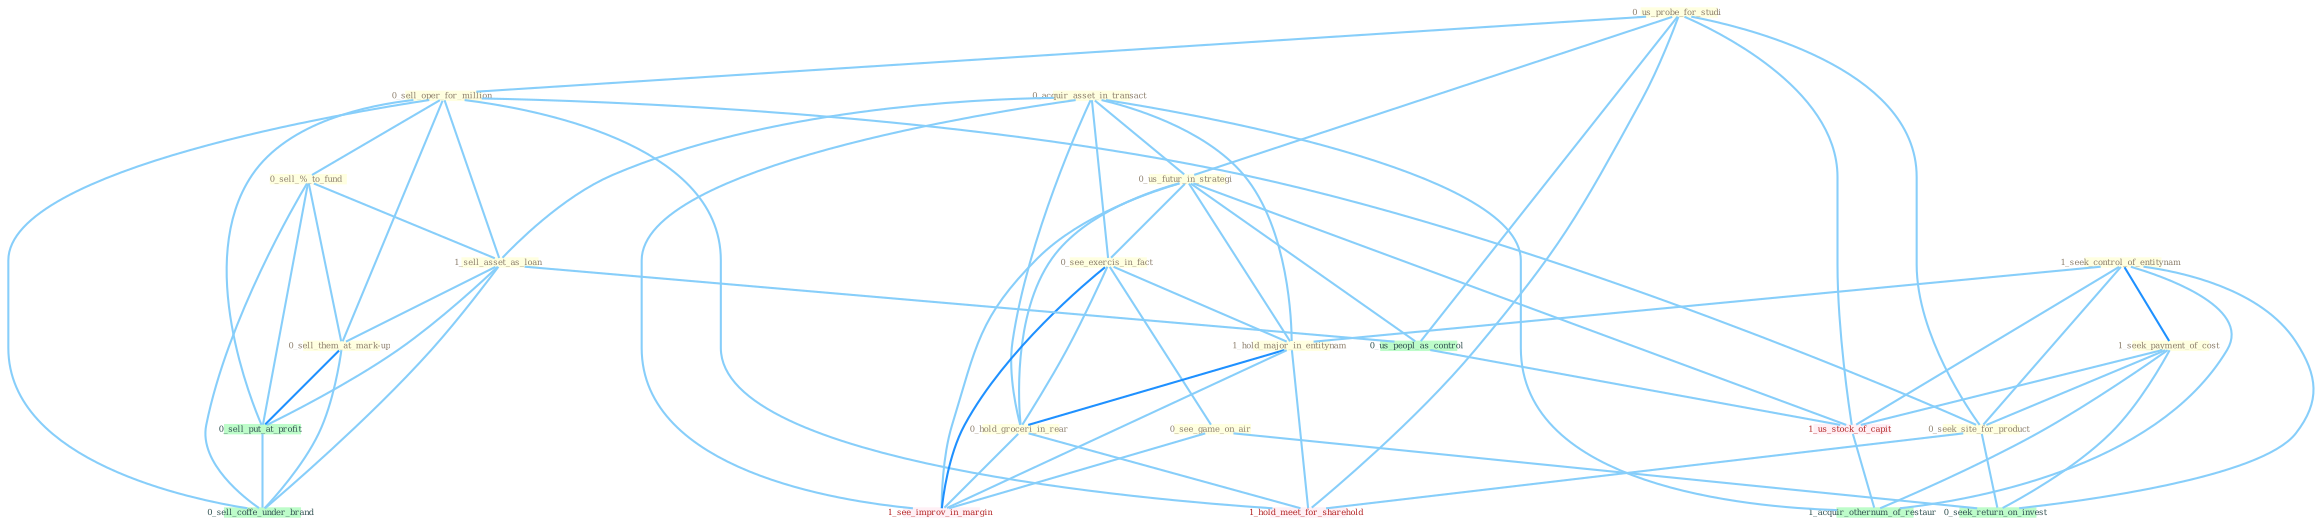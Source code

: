 Graph G{ 
    node
    [shape=polygon,style=filled,width=.5,height=.06,color="#BDFCC9",fixedsize=true,fontsize=4,
    fontcolor="#2f4f4f"];
    {node
    [color="#ffffe0", fontcolor="#8b7d6b"] "0_us_probe_for_studi " "1_seek_control_of_entitynam " "0_acquir_asset_in_transact " "0_us_futur_in_strategi " "0_sell_oper_for_million " "1_seek_payment_of_cost " "0_see_exercis_in_fact " "0_sell_%_to_fund " "1_sell_asset_as_loan " "0_sell_them_at_mark-up " "0_seek_site_for_product " "0_see_game_on_air " "1_hold_major_in_entitynam " "0_hold_groceri_in_rear "}
{node [color="#fff0f5", fontcolor="#b22222"] "1_us_stock_of_capit " "1_see_improv_in_margin " "1_hold_meet_for_sharehold "}
edge [color="#B0E2FF"];

	"0_us_probe_for_studi " -- "0_us_futur_in_strategi " [w="1", color="#87cefa" ];
	"0_us_probe_for_studi " -- "0_sell_oper_for_million " [w="1", color="#87cefa" ];
	"0_us_probe_for_studi " -- "0_seek_site_for_product " [w="1", color="#87cefa" ];
	"0_us_probe_for_studi " -- "0_us_peopl_as_control " [w="1", color="#87cefa" ];
	"0_us_probe_for_studi " -- "1_us_stock_of_capit " [w="1", color="#87cefa" ];
	"0_us_probe_for_studi " -- "1_hold_meet_for_sharehold " [w="1", color="#87cefa" ];
	"1_seek_control_of_entitynam " -- "1_seek_payment_of_cost " [w="2", color="#1e90ff" , len=0.8];
	"1_seek_control_of_entitynam " -- "0_seek_site_for_product " [w="1", color="#87cefa" ];
	"1_seek_control_of_entitynam " -- "1_hold_major_in_entitynam " [w="1", color="#87cefa" ];
	"1_seek_control_of_entitynam " -- "0_seek_return_on_invest " [w="1", color="#87cefa" ];
	"1_seek_control_of_entitynam " -- "1_us_stock_of_capit " [w="1", color="#87cefa" ];
	"1_seek_control_of_entitynam " -- "1_acquir_othernum_of_restaur " [w="1", color="#87cefa" ];
	"0_acquir_asset_in_transact " -- "0_us_futur_in_strategi " [w="1", color="#87cefa" ];
	"0_acquir_asset_in_transact " -- "0_see_exercis_in_fact " [w="1", color="#87cefa" ];
	"0_acquir_asset_in_transact " -- "1_sell_asset_as_loan " [w="1", color="#87cefa" ];
	"0_acquir_asset_in_transact " -- "1_hold_major_in_entitynam " [w="1", color="#87cefa" ];
	"0_acquir_asset_in_transact " -- "0_hold_groceri_in_rear " [w="1", color="#87cefa" ];
	"0_acquir_asset_in_transact " -- "1_see_improv_in_margin " [w="1", color="#87cefa" ];
	"0_acquir_asset_in_transact " -- "1_acquir_othernum_of_restaur " [w="1", color="#87cefa" ];
	"0_us_futur_in_strategi " -- "0_see_exercis_in_fact " [w="1", color="#87cefa" ];
	"0_us_futur_in_strategi " -- "1_hold_major_in_entitynam " [w="1", color="#87cefa" ];
	"0_us_futur_in_strategi " -- "0_hold_groceri_in_rear " [w="1", color="#87cefa" ];
	"0_us_futur_in_strategi " -- "0_us_peopl_as_control " [w="1", color="#87cefa" ];
	"0_us_futur_in_strategi " -- "1_us_stock_of_capit " [w="1", color="#87cefa" ];
	"0_us_futur_in_strategi " -- "1_see_improv_in_margin " [w="1", color="#87cefa" ];
	"0_sell_oper_for_million " -- "0_sell_%_to_fund " [w="1", color="#87cefa" ];
	"0_sell_oper_for_million " -- "1_sell_asset_as_loan " [w="1", color="#87cefa" ];
	"0_sell_oper_for_million " -- "0_sell_them_at_mark-up " [w="1", color="#87cefa" ];
	"0_sell_oper_for_million " -- "0_seek_site_for_product " [w="1", color="#87cefa" ];
	"0_sell_oper_for_million " -- "0_sell_put_at_profit " [w="1", color="#87cefa" ];
	"0_sell_oper_for_million " -- "0_sell_coffe_under_brand " [w="1", color="#87cefa" ];
	"0_sell_oper_for_million " -- "1_hold_meet_for_sharehold " [w="1", color="#87cefa" ];
	"1_seek_payment_of_cost " -- "0_seek_site_for_product " [w="1", color="#87cefa" ];
	"1_seek_payment_of_cost " -- "0_seek_return_on_invest " [w="1", color="#87cefa" ];
	"1_seek_payment_of_cost " -- "1_us_stock_of_capit " [w="1", color="#87cefa" ];
	"1_seek_payment_of_cost " -- "1_acquir_othernum_of_restaur " [w="1", color="#87cefa" ];
	"0_see_exercis_in_fact " -- "0_see_game_on_air " [w="1", color="#87cefa" ];
	"0_see_exercis_in_fact " -- "1_hold_major_in_entitynam " [w="1", color="#87cefa" ];
	"0_see_exercis_in_fact " -- "0_hold_groceri_in_rear " [w="1", color="#87cefa" ];
	"0_see_exercis_in_fact " -- "1_see_improv_in_margin " [w="2", color="#1e90ff" , len=0.8];
	"0_sell_%_to_fund " -- "1_sell_asset_as_loan " [w="1", color="#87cefa" ];
	"0_sell_%_to_fund " -- "0_sell_them_at_mark-up " [w="1", color="#87cefa" ];
	"0_sell_%_to_fund " -- "0_sell_put_at_profit " [w="1", color="#87cefa" ];
	"0_sell_%_to_fund " -- "0_sell_coffe_under_brand " [w="1", color="#87cefa" ];
	"1_sell_asset_as_loan " -- "0_sell_them_at_mark-up " [w="1", color="#87cefa" ];
	"1_sell_asset_as_loan " -- "0_us_peopl_as_control " [w="1", color="#87cefa" ];
	"1_sell_asset_as_loan " -- "0_sell_put_at_profit " [w="1", color="#87cefa" ];
	"1_sell_asset_as_loan " -- "0_sell_coffe_under_brand " [w="1", color="#87cefa" ];
	"0_sell_them_at_mark-up " -- "0_sell_put_at_profit " [w="2", color="#1e90ff" , len=0.8];
	"0_sell_them_at_mark-up " -- "0_sell_coffe_under_brand " [w="1", color="#87cefa" ];
	"0_seek_site_for_product " -- "0_seek_return_on_invest " [w="1", color="#87cefa" ];
	"0_seek_site_for_product " -- "1_hold_meet_for_sharehold " [w="1", color="#87cefa" ];
	"0_see_game_on_air " -- "0_seek_return_on_invest " [w="1", color="#87cefa" ];
	"0_see_game_on_air " -- "1_see_improv_in_margin " [w="1", color="#87cefa" ];
	"1_hold_major_in_entitynam " -- "0_hold_groceri_in_rear " [w="2", color="#1e90ff" , len=0.8];
	"1_hold_major_in_entitynam " -- "1_see_improv_in_margin " [w="1", color="#87cefa" ];
	"1_hold_major_in_entitynam " -- "1_hold_meet_for_sharehold " [w="1", color="#87cefa" ];
	"0_hold_groceri_in_rear " -- "1_see_improv_in_margin " [w="1", color="#87cefa" ];
	"0_hold_groceri_in_rear " -- "1_hold_meet_for_sharehold " [w="1", color="#87cefa" ];
	"0_us_peopl_as_control " -- "1_us_stock_of_capit " [w="1", color="#87cefa" ];
	"0_sell_put_at_profit " -- "0_sell_coffe_under_brand " [w="1", color="#87cefa" ];
	"1_us_stock_of_capit " -- "1_acquir_othernum_of_restaur " [w="1", color="#87cefa" ];
}
